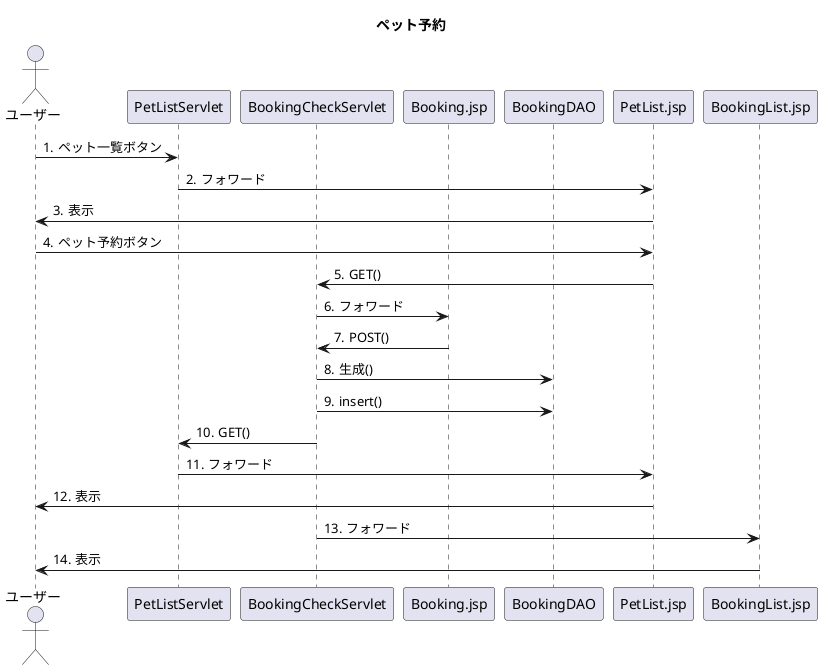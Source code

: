 @startuml
title ペット予約
actor ユーザー
participant PetListServlet
participant BookingCheckServlet
participant Booking.jsp
participant BookingDAO
participant PetList.jsp
participant BookingList.jsp
autonumber "#."

ユーザー->PetListServlet : ペット一覧ボタン
PetListServlet->PetList.jsp : フォワード
PetList.jsp->ユーザー : 表示
ユーザー->PetList.jsp : ペット予約ボタン
PetList.jsp ->BookingCheckServlet : GET()
BookingCheckServlet->Booking.jsp : フォワード
Booking.jsp->BookingCheckServlet : POST()
BookingCheckServlet->BookingDAO : 生成()
BookingCheckServlet->BookingDAO : insert()
BookingCheckServlet->PetListServlet : GET()
PetListServlet->PetList.jsp : フォワード
PetList.jsp->ユーザー : 表示
BookingCheckServlet->BookingList.jsp : フォワード
BookingList.jsp->ユーザー : 表示


@enduml